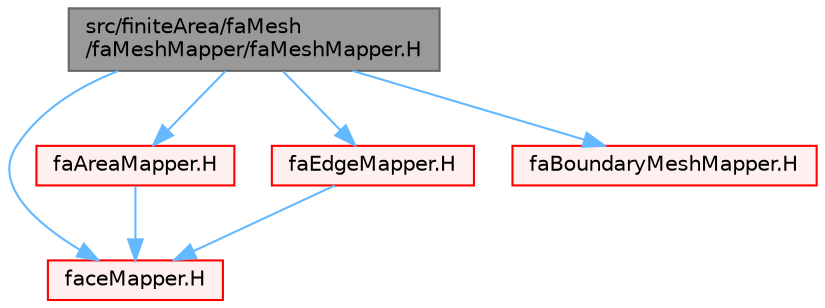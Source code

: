 digraph "src/finiteArea/faMesh/faMeshMapper/faMeshMapper.H"
{
 // LATEX_PDF_SIZE
  bgcolor="transparent";
  edge [fontname=Helvetica,fontsize=10,labelfontname=Helvetica,labelfontsize=10];
  node [fontname=Helvetica,fontsize=10,shape=box,height=0.2,width=0.4];
  Node1 [id="Node000001",label="src/finiteArea/faMesh\l/faMeshMapper/faMeshMapper.H",height=0.2,width=0.4,color="gray40", fillcolor="grey60", style="filled", fontcolor="black",tooltip=" "];
  Node1 -> Node2 [id="edge1_Node000001_Node000002",color="steelblue1",style="solid",tooltip=" "];
  Node2 [id="Node000002",label="faceMapper.H",height=0.2,width=0.4,color="red", fillcolor="#FFF0F0", style="filled",URL="$faceMapper_8H.html",tooltip=" "];
  Node1 -> Node162 [id="edge2_Node000001_Node000162",color="steelblue1",style="solid",tooltip=" "];
  Node162 [id="Node000162",label="faAreaMapper.H",height=0.2,width=0.4,color="red", fillcolor="#FFF0F0", style="filled",URL="$faAreaMapper_8H.html",tooltip=" "];
  Node162 -> Node2 [id="edge3_Node000162_Node000002",color="steelblue1",style="solid",tooltip=" "];
  Node1 -> Node357 [id="edge4_Node000001_Node000357",color="steelblue1",style="solid",tooltip=" "];
  Node357 [id="Node000357",label="faEdgeMapper.H",height=0.2,width=0.4,color="red", fillcolor="#FFF0F0", style="filled",URL="$faEdgeMapper_8H.html",tooltip=" "];
  Node357 -> Node2 [id="edge5_Node000357_Node000002",color="steelblue1",style="solid",tooltip=" "];
  Node1 -> Node358 [id="edge6_Node000001_Node000358",color="steelblue1",style="solid",tooltip=" "];
  Node358 [id="Node000358",label="faBoundaryMeshMapper.H",height=0.2,width=0.4,color="red", fillcolor="#FFF0F0", style="filled",URL="$faBoundaryMeshMapper_8H.html",tooltip=" "];
}
